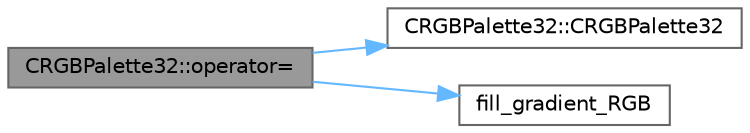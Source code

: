 digraph "CRGBPalette32::operator="
{
 // LATEX_PDF_SIZE
  bgcolor="transparent";
  edge [fontname=Helvetica,fontsize=10,labelfontname=Helvetica,labelfontsize=10];
  node [fontname=Helvetica,fontsize=10,shape=box,height=0.2,width=0.4];
  rankdir="LR";
  Node1 [id="Node000001",label="CRGBPalette32::operator=",height=0.2,width=0.4,color="gray40", fillcolor="grey60", style="filled", fontcolor="black",tooltip="Creates a palette from a gradient palette in PROGMEM."];
  Node1 -> Node2 [id="edge1_Node000001_Node000002",color="steelblue1",style="solid",tooltip=" "];
  Node2 [id="Node000002",label="CRGBPalette32::CRGBPalette32",height=0.2,width=0.4,color="grey40", fillcolor="white", style="filled",URL="$df/d3d/class_c_r_g_b_palette32_a16ee6e53d011977f8cee52df0c6c58b7.html#a16ee6e53d011977f8cee52df0c6c58b7",tooltip="Default constructor."];
  Node1 -> Node3 [id="edge2_Node000001_Node000003",color="steelblue1",style="solid",tooltip=" "];
  Node3 [id="Node000003",label="fill_gradient_RGB",height=0.2,width=0.4,color="grey40", fillcolor="white", style="filled",URL="$da/de3/group___color_fills_ga6afaa1f712186a4b67445f69871cad88.html#ga6afaa1f712186a4b67445f69871cad88",tooltip="Fill a range of LEDs with a smooth RGB gradient between two RGB colors."];
}

